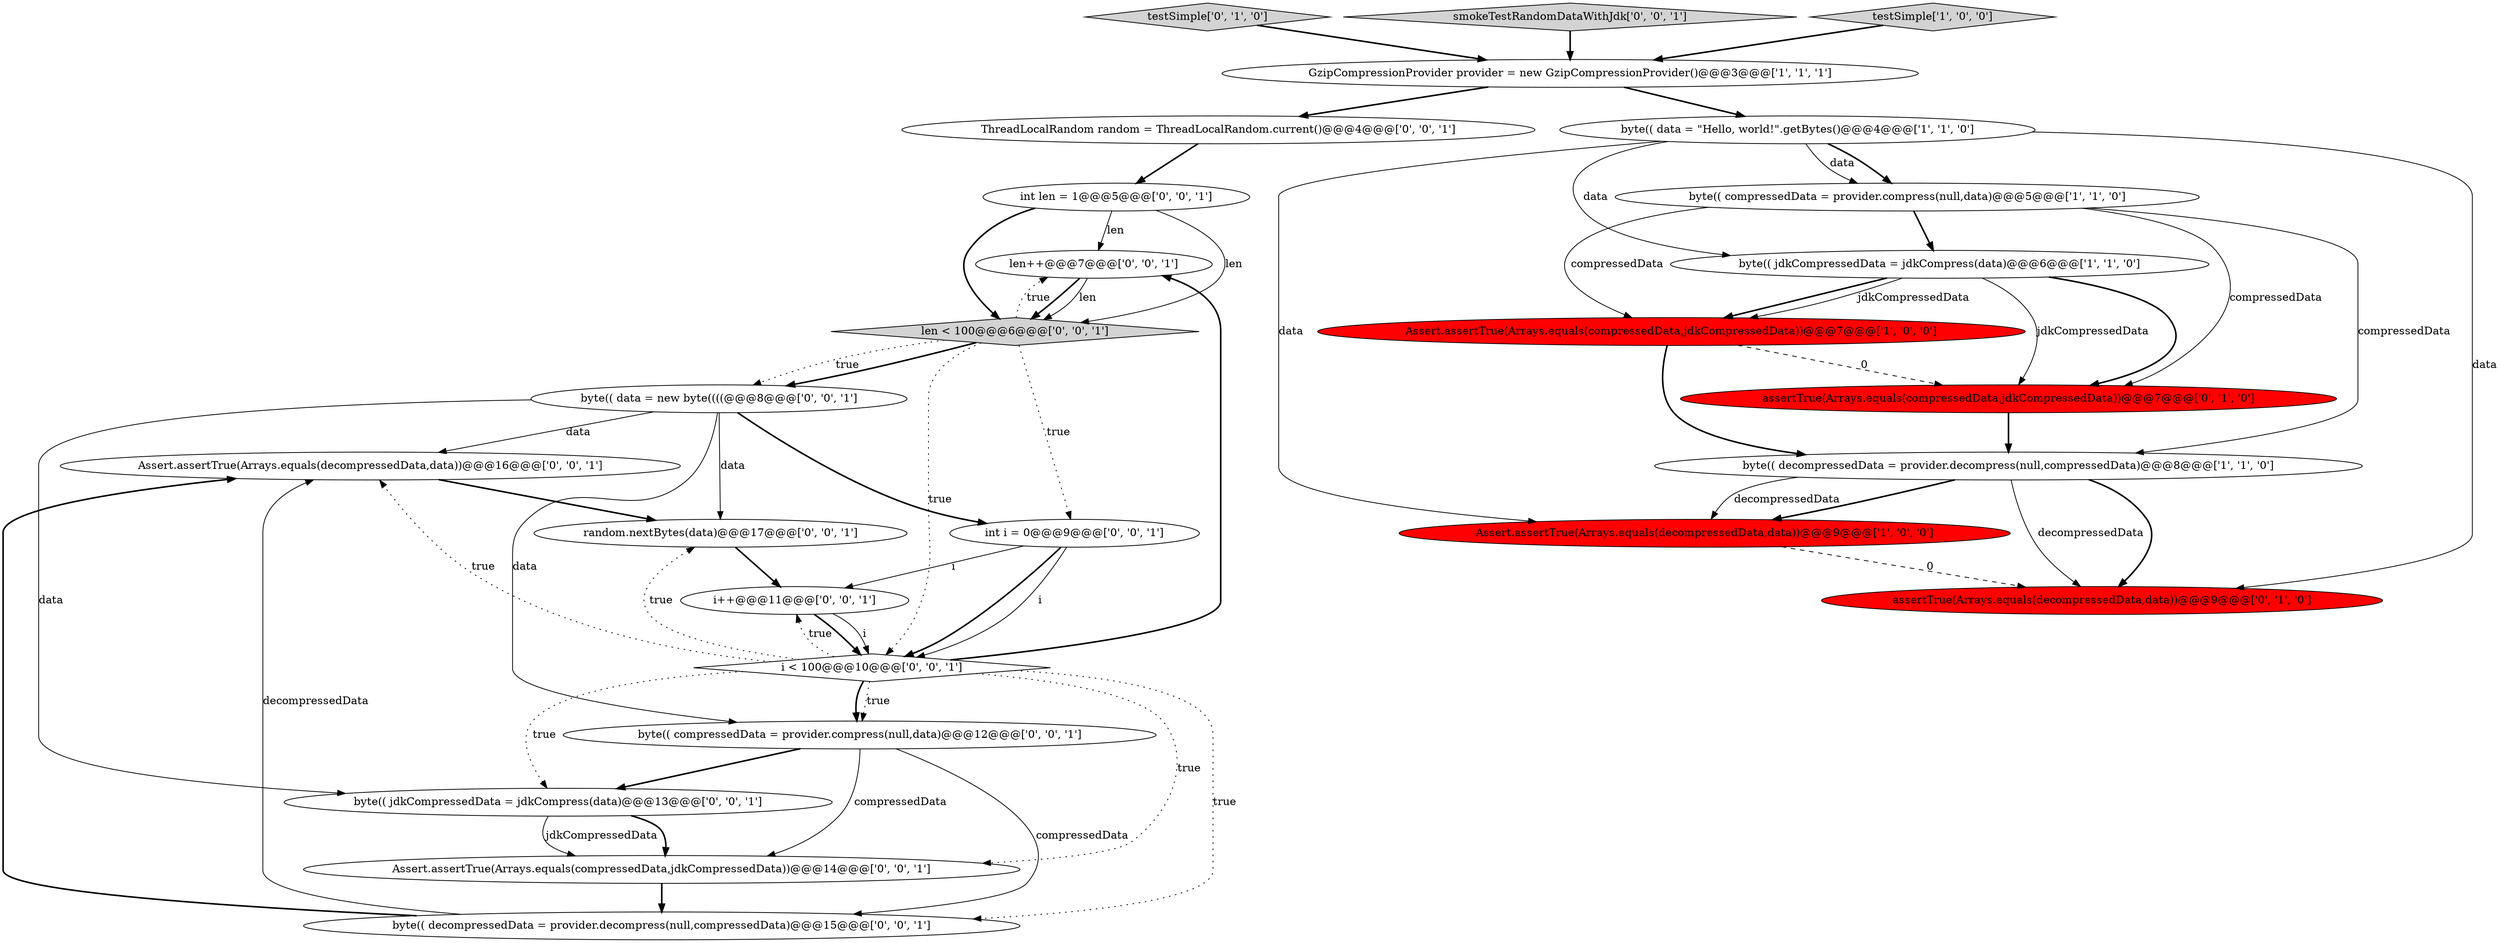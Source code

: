 digraph {
16 [style = filled, label = "len++@@@7@@@['0', '0', '1']", fillcolor = white, shape = ellipse image = "AAA0AAABBB3BBB"];
24 [style = filled, label = "Assert.assertTrue(Arrays.equals(decompressedData,data))@@@16@@@['0', '0', '1']", fillcolor = white, shape = ellipse image = "AAA0AAABBB3BBB"];
2 [style = filled, label = "GzipCompressionProvider provider = new GzipCompressionProvider()@@@3@@@['1', '1', '1']", fillcolor = white, shape = ellipse image = "AAA0AAABBB1BBB"];
8 [style = filled, label = "testSimple['0', '1', '0']", fillcolor = lightgray, shape = diamond image = "AAA0AAABBB2BBB"];
9 [style = filled, label = "assertTrue(Arrays.equals(compressedData,jdkCompressedData))@@@7@@@['0', '1', '0']", fillcolor = red, shape = ellipse image = "AAA1AAABBB2BBB"];
0 [style = filled, label = "byte(( jdkCompressedData = jdkCompress(data)@@@6@@@['1', '1', '0']", fillcolor = white, shape = ellipse image = "AAA0AAABBB1BBB"];
18 [style = filled, label = "Assert.assertTrue(Arrays.equals(compressedData,jdkCompressedData))@@@14@@@['0', '0', '1']", fillcolor = white, shape = ellipse image = "AAA0AAABBB3BBB"];
23 [style = filled, label = "random.nextBytes(data)@@@17@@@['0', '0', '1']", fillcolor = white, shape = ellipse image = "AAA0AAABBB3BBB"];
5 [style = filled, label = "byte(( decompressedData = provider.decompress(null,compressedData)@@@8@@@['1', '1', '0']", fillcolor = white, shape = ellipse image = "AAA0AAABBB1BBB"];
4 [style = filled, label = "byte(( compressedData = provider.compress(null,data)@@@5@@@['1', '1', '0']", fillcolor = white, shape = ellipse image = "AAA0AAABBB1BBB"];
17 [style = filled, label = "i < 100@@@10@@@['0', '0', '1']", fillcolor = white, shape = diamond image = "AAA0AAABBB3BBB"];
11 [style = filled, label = "byte(( jdkCompressedData = jdkCompress(data)@@@13@@@['0', '0', '1']", fillcolor = white, shape = ellipse image = "AAA0AAABBB3BBB"];
21 [style = filled, label = "i++@@@11@@@['0', '0', '1']", fillcolor = white, shape = ellipse image = "AAA0AAABBB3BBB"];
25 [style = filled, label = "smokeTestRandomDataWithJdk['0', '0', '1']", fillcolor = lightgray, shape = diamond image = "AAA0AAABBB3BBB"];
7 [style = filled, label = "Assert.assertTrue(Arrays.equals(compressedData,jdkCompressedData))@@@7@@@['1', '0', '0']", fillcolor = red, shape = ellipse image = "AAA1AAABBB1BBB"];
12 [style = filled, label = "byte(( compressedData = provider.compress(null,data)@@@12@@@['0', '0', '1']", fillcolor = white, shape = ellipse image = "AAA0AAABBB3BBB"];
20 [style = filled, label = "int i = 0@@@9@@@['0', '0', '1']", fillcolor = white, shape = ellipse image = "AAA0AAABBB3BBB"];
1 [style = filled, label = "testSimple['1', '0', '0']", fillcolor = lightgray, shape = diamond image = "AAA0AAABBB1BBB"];
22 [style = filled, label = "ThreadLocalRandom random = ThreadLocalRandom.current()@@@4@@@['0', '0', '1']", fillcolor = white, shape = ellipse image = "AAA0AAABBB3BBB"];
15 [style = filled, label = "byte(( decompressedData = provider.decompress(null,compressedData)@@@15@@@['0', '0', '1']", fillcolor = white, shape = ellipse image = "AAA0AAABBB3BBB"];
10 [style = filled, label = "assertTrue(Arrays.equals(decompressedData,data))@@@9@@@['0', '1', '0']", fillcolor = red, shape = ellipse image = "AAA1AAABBB2BBB"];
3 [style = filled, label = "byte(( data = \"Hello, world!\".getBytes()@@@4@@@['1', '1', '0']", fillcolor = white, shape = ellipse image = "AAA0AAABBB1BBB"];
13 [style = filled, label = "len < 100@@@6@@@['0', '0', '1']", fillcolor = lightgray, shape = diamond image = "AAA0AAABBB3BBB"];
19 [style = filled, label = "byte(( data = new byte((((@@@8@@@['0', '0', '1']", fillcolor = white, shape = ellipse image = "AAA0AAABBB3BBB"];
6 [style = filled, label = "Assert.assertTrue(Arrays.equals(decompressedData,data))@@@9@@@['1', '0', '0']", fillcolor = red, shape = ellipse image = "AAA1AAABBB1BBB"];
14 [style = filled, label = "int len = 1@@@5@@@['0', '0', '1']", fillcolor = white, shape = ellipse image = "AAA0AAABBB3BBB"];
15->24 [style = solid, label="decompressedData"];
5->10 [style = bold, label=""];
13->16 [style = dotted, label="true"];
13->17 [style = dotted, label="true"];
0->9 [style = bold, label=""];
16->13 [style = bold, label=""];
20->17 [style = bold, label=""];
19->23 [style = solid, label="data"];
19->11 [style = solid, label="data"];
21->17 [style = solid, label="i"];
17->18 [style = dotted, label="true"];
3->10 [style = solid, label="data"];
20->21 [style = solid, label="i"];
19->20 [style = bold, label=""];
2->3 [style = bold, label=""];
13->20 [style = dotted, label="true"];
17->24 [style = dotted, label="true"];
14->13 [style = solid, label="len"];
12->11 [style = bold, label=""];
18->15 [style = bold, label=""];
12->18 [style = solid, label="compressedData"];
13->19 [style = dotted, label="true"];
17->11 [style = dotted, label="true"];
16->13 [style = solid, label="len"];
3->4 [style = solid, label="data"];
12->15 [style = solid, label="compressedData"];
3->4 [style = bold, label=""];
25->2 [style = bold, label=""];
11->18 [style = bold, label=""];
17->23 [style = dotted, label="true"];
4->0 [style = bold, label=""];
20->17 [style = solid, label="i"];
0->7 [style = bold, label=""];
6->10 [style = dashed, label="0"];
11->18 [style = solid, label="jdkCompressedData"];
7->5 [style = bold, label=""];
17->12 [style = bold, label=""];
13->19 [style = bold, label=""];
4->9 [style = solid, label="compressedData"];
17->15 [style = dotted, label="true"];
5->6 [style = bold, label=""];
8->2 [style = bold, label=""];
23->21 [style = bold, label=""];
17->12 [style = dotted, label="true"];
3->6 [style = solid, label="data"];
7->9 [style = dashed, label="0"];
5->6 [style = solid, label="decompressedData"];
5->10 [style = solid, label="decompressedData"];
15->24 [style = bold, label=""];
4->7 [style = solid, label="compressedData"];
9->5 [style = bold, label=""];
19->24 [style = solid, label="data"];
1->2 [style = bold, label=""];
3->0 [style = solid, label="data"];
0->7 [style = solid, label="jdkCompressedData"];
19->12 [style = solid, label="data"];
14->13 [style = bold, label=""];
2->22 [style = bold, label=""];
22->14 [style = bold, label=""];
17->21 [style = dotted, label="true"];
4->5 [style = solid, label="compressedData"];
0->9 [style = solid, label="jdkCompressedData"];
21->17 [style = bold, label=""];
14->16 [style = solid, label="len"];
17->16 [style = bold, label=""];
24->23 [style = bold, label=""];
}
